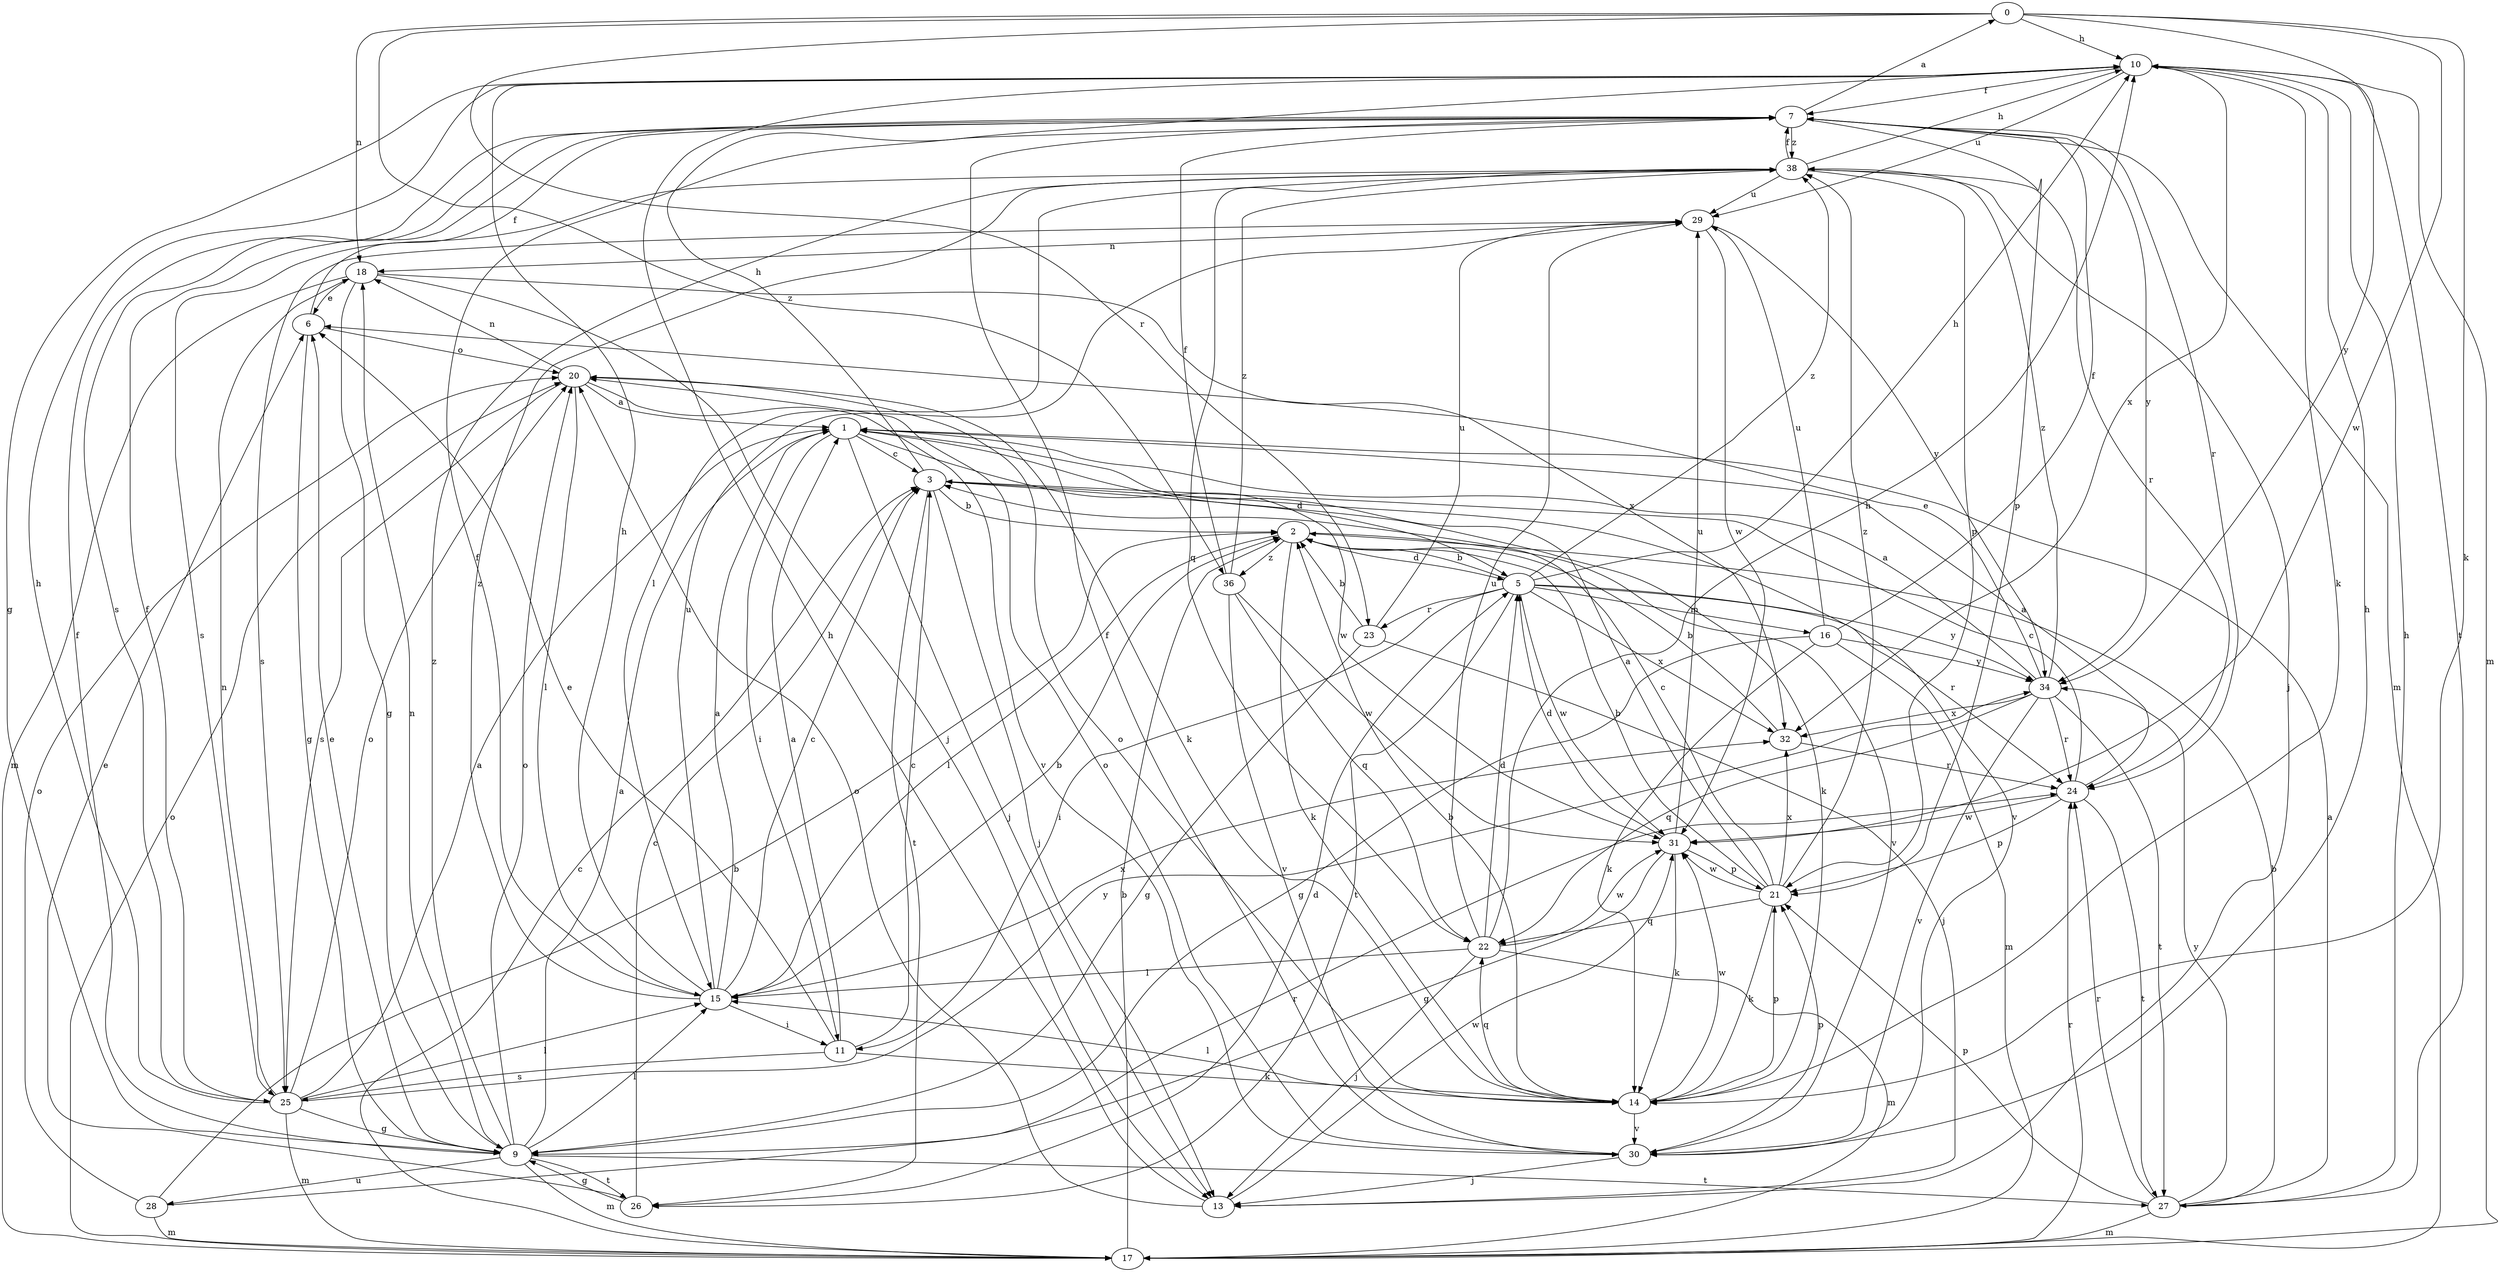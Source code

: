 strict digraph  {
0;
1;
2;
3;
5;
6;
7;
9;
10;
11;
13;
14;
15;
16;
17;
18;
20;
21;
22;
23;
24;
25;
26;
27;
28;
29;
30;
31;
32;
34;
36;
38;
0 -> 10  [label=h];
0 -> 14  [label=k];
0 -> 18  [label=n];
0 -> 23  [label=r];
0 -> 31  [label=w];
0 -> 34  [label=y];
0 -> 36  [label=z];
1 -> 3  [label=c];
1 -> 5  [label=d];
1 -> 11  [label=i];
1 -> 13  [label=j];
1 -> 31  [label=w];
2 -> 5  [label=d];
2 -> 14  [label=k];
2 -> 15  [label=l];
2 -> 30  [label=v];
2 -> 36  [label=z];
3 -> 2  [label=b];
3 -> 10  [label=h];
3 -> 13  [label=j];
3 -> 14  [label=k];
3 -> 26  [label=t];
3 -> 30  [label=v];
5 -> 2  [label=b];
5 -> 10  [label=h];
5 -> 11  [label=i];
5 -> 16  [label=m];
5 -> 23  [label=r];
5 -> 24  [label=r];
5 -> 26  [label=t];
5 -> 31  [label=w];
5 -> 32  [label=x];
5 -> 34  [label=y];
5 -> 38  [label=z];
6 -> 7  [label=f];
6 -> 9  [label=g];
6 -> 20  [label=o];
7 -> 0  [label=a];
7 -> 17  [label=m];
7 -> 21  [label=p];
7 -> 24  [label=r];
7 -> 25  [label=s];
7 -> 34  [label=y];
7 -> 38  [label=z];
9 -> 1  [label=a];
9 -> 6  [label=e];
9 -> 7  [label=f];
9 -> 15  [label=l];
9 -> 17  [label=m];
9 -> 18  [label=n];
9 -> 20  [label=o];
9 -> 26  [label=t];
9 -> 27  [label=t];
9 -> 28  [label=u];
9 -> 38  [label=z];
10 -> 7  [label=f];
10 -> 9  [label=g];
10 -> 14  [label=k];
10 -> 17  [label=m];
10 -> 27  [label=t];
10 -> 29  [label=u];
10 -> 32  [label=x];
11 -> 1  [label=a];
11 -> 3  [label=c];
11 -> 6  [label=e];
11 -> 14  [label=k];
11 -> 25  [label=s];
13 -> 10  [label=h];
13 -> 20  [label=o];
13 -> 31  [label=w];
14 -> 2  [label=b];
14 -> 15  [label=l];
14 -> 20  [label=o];
14 -> 21  [label=p];
14 -> 22  [label=q];
14 -> 30  [label=v];
14 -> 31  [label=w];
15 -> 1  [label=a];
15 -> 2  [label=b];
15 -> 3  [label=c];
15 -> 7  [label=f];
15 -> 10  [label=h];
15 -> 11  [label=i];
15 -> 29  [label=u];
15 -> 32  [label=x];
15 -> 38  [label=z];
16 -> 7  [label=f];
16 -> 9  [label=g];
16 -> 14  [label=k];
16 -> 17  [label=m];
16 -> 29  [label=u];
16 -> 34  [label=y];
17 -> 2  [label=b];
17 -> 3  [label=c];
17 -> 20  [label=o];
17 -> 24  [label=r];
18 -> 6  [label=e];
18 -> 9  [label=g];
18 -> 13  [label=j];
18 -> 17  [label=m];
18 -> 32  [label=x];
20 -> 1  [label=a];
20 -> 14  [label=k];
20 -> 15  [label=l];
20 -> 18  [label=n];
20 -> 25  [label=s];
20 -> 30  [label=v];
21 -> 1  [label=a];
21 -> 2  [label=b];
21 -> 3  [label=c];
21 -> 14  [label=k];
21 -> 22  [label=q];
21 -> 31  [label=w];
21 -> 32  [label=x];
21 -> 38  [label=z];
22 -> 5  [label=d];
22 -> 10  [label=h];
22 -> 13  [label=j];
22 -> 15  [label=l];
22 -> 17  [label=m];
22 -> 29  [label=u];
22 -> 31  [label=w];
23 -> 2  [label=b];
23 -> 9  [label=g];
23 -> 13  [label=j];
23 -> 29  [label=u];
24 -> 1  [label=a];
24 -> 3  [label=c];
24 -> 21  [label=p];
24 -> 27  [label=t];
24 -> 31  [label=w];
25 -> 1  [label=a];
25 -> 7  [label=f];
25 -> 9  [label=g];
25 -> 10  [label=h];
25 -> 15  [label=l];
25 -> 17  [label=m];
25 -> 18  [label=n];
25 -> 20  [label=o];
25 -> 34  [label=y];
26 -> 3  [label=c];
26 -> 5  [label=d];
26 -> 6  [label=e];
26 -> 9  [label=g];
27 -> 1  [label=a];
27 -> 2  [label=b];
27 -> 10  [label=h];
27 -> 17  [label=m];
27 -> 21  [label=p];
27 -> 24  [label=r];
27 -> 34  [label=y];
28 -> 2  [label=b];
28 -> 17  [label=m];
28 -> 20  [label=o];
28 -> 24  [label=r];
29 -> 18  [label=n];
29 -> 25  [label=s];
29 -> 31  [label=w];
29 -> 34  [label=y];
30 -> 7  [label=f];
30 -> 10  [label=h];
30 -> 13  [label=j];
30 -> 20  [label=o];
30 -> 21  [label=p];
31 -> 5  [label=d];
31 -> 9  [label=g];
31 -> 14  [label=k];
31 -> 21  [label=p];
31 -> 29  [label=u];
32 -> 2  [label=b];
32 -> 24  [label=r];
34 -> 1  [label=a];
34 -> 6  [label=e];
34 -> 22  [label=q];
34 -> 24  [label=r];
34 -> 27  [label=t];
34 -> 30  [label=v];
34 -> 32  [label=x];
34 -> 38  [label=z];
36 -> 7  [label=f];
36 -> 22  [label=q];
36 -> 30  [label=v];
36 -> 31  [label=w];
36 -> 38  [label=z];
38 -> 7  [label=f];
38 -> 10  [label=h];
38 -> 13  [label=j];
38 -> 15  [label=l];
38 -> 21  [label=p];
38 -> 22  [label=q];
38 -> 24  [label=r];
38 -> 25  [label=s];
38 -> 29  [label=u];
}
